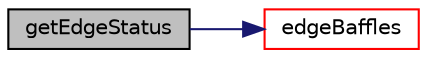 digraph "getEdgeStatus"
{
  bgcolor="transparent";
  edge [fontname="Helvetica",fontsize="10",labelfontname="Helvetica",labelfontsize="10"];
  node [fontname="Helvetica",fontsize="10",shape=record];
  rankdir="LR";
  Node1 [label="getEdgeStatus",height=0.2,width=0.4,color="black", fillcolor="grey75", style="filled", fontcolor="black"];
  Node1 -> Node2 [color="midnightblue",fontsize="10",style="solid",fontname="Helvetica"];
  Node2 [label="edgeBaffles",height=0.2,width=0.4,color="red",URL="$a00700.html#a3aa2b2de8f440699532ed9cd786d48f2",tooltip="Return the baffle faces of a specified edge. "];
}
